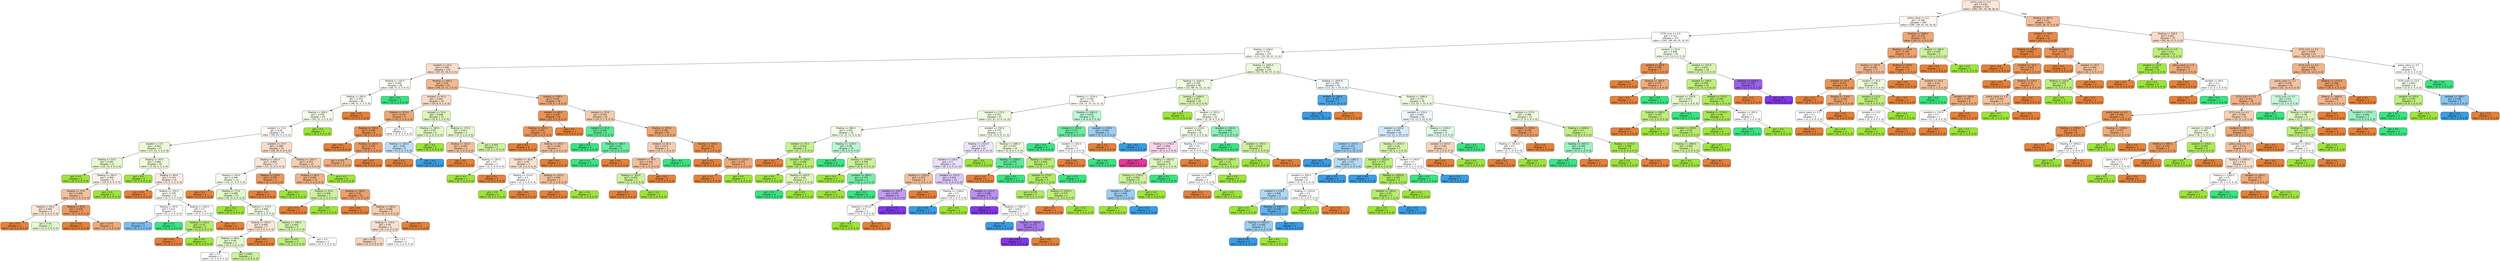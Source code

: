 digraph Tree {
node [shape=box, style="filled, rounded", color="black", fontname=helvetica] ;
edge [fontname=helvetica] ;
0 [label="CCTV_num <= 2.5\ngini = 0.676\nsamples = 414\nvalue = [285, 197, 78, 48, 16, 6]", fillcolor="#fae5d7"] ;
1 [label="police_value <= 0.5\ngini = 0.706\nsamples = 309\nvalue = [180, 159, 61, 43, 16, 6]", fillcolor="#fdf6f1"] ;
0 -> 1 [labeldistance=2.5, labelangle=45, headlabel="True"] ;
2 [label="CCTV_num <= 0.5\ngini = 0.722\nsamples = 273\nvalue = [142, 148, 60, 43, 16, 6]", fillcolor="#fdfefb"] ;
1 -> 2 ;
3 [label="floating <= 630.0\ngini = 0.722\nsamples = 247\nvalue = [131, 135, 56, 43, 11, 6]", fillcolor="#fdfffc"] ;
2 -> 3 ;
4 [label="resident <= 35.0\ngini = 0.589\nsamples = 118\nvalue = [97, 65, 16, 6, 0, 0]", fillcolor="#f8ddca"] ;
3 -> 4 ;
5 [label="floating <= 330.0\ngini = 0.569\nsamples = 68\nvalue = [48, 51, 5, 3, 0, 0]", fillcolor="#fafef5"] ;
4 -> 5 ;
6 [label="floating <= 295.0\ngini = 0.553\nsamples = 66\nvalue = [48, 51, 3, 3, 0, 0]", fillcolor="#fafef5"] ;
5 -> 6 ;
7 [label="floating <= 265.0\ngini = 0.554\nsamples = 64\nvalue = [45, 51, 3, 3, 0, 0]", fillcolor="#f5fcea"] ;
6 -> 7 ;
8 [label="resident <= 15.0\ngini = 0.56\nsamples = 59\nvalue = [45, 43, 3, 3, 0, 0]", fillcolor="#fefaf7"] ;
7 -> 8 ;
9 [label="resident <= 5.0\ngini = 0.605\nsamples = 27\nvalue = [17, 23, 3, 3, 0, 0]", fillcolor="#ebfad6"] ;
8 -> 9 ;
10 [label="floating <= 55.0\ngini = 0.491\nsamples = 11\nvalue = [10, 13, 0, 0, 0, 0]", fillcolor="#e8f9d1"] ;
9 -> 10 ;
11 [label="gini = 0.0\nsamples = 2\nvalue = [0, 4, 0, 0, 0, 0]", fillcolor="#9de539"] ;
10 -> 11 ;
12 [label="floating <= 100.0\ngini = 0.499\nsamples = 9\nvalue = [10, 9, 0, 0, 0, 0]", fillcolor="#fcf2eb"] ;
10 -> 12 ;
13 [label="floating <= 75.0\ngini = 0.444\nsamples = 7\nvalue = [10, 5, 0, 0, 0, 0]", fillcolor="#f2c09c"] ;
12 -> 13 ;
14 [label="floating <= 65.0\ngini = 0.494\nsamples = 4\nvalue = [5, 4, 0, 0, 0, 0]", fillcolor="#fae6d7"] ;
13 -> 14 ;
15 [label="gini = 0.0\nsamples = 1\nvalue = [2, 0, 0, 0, 0, 0]", fillcolor="#e58139"] ;
14 -> 15 ;
16 [label="gini = 0.49\nsamples = 3\nvalue = [3, 4, 0, 0, 0, 0]", fillcolor="#e6f8ce"] ;
14 -> 16 ;
17 [label="floating <= 85.0\ngini = 0.278\nsamples = 3\nvalue = [5, 1, 0, 0, 0, 0]", fillcolor="#ea9a61"] ;
13 -> 17 ;
18 [label="gini = 0.0\nsamples = 1\nvalue = [2, 0, 0, 0, 0, 0]", fillcolor="#e58139"] ;
17 -> 18 ;
19 [label="gini = 0.375\nsamples = 2\nvalue = [3, 1, 0, 0, 0, 0]", fillcolor="#eeab7b"] ;
17 -> 19 ;
20 [label="gini = 0.0\nsamples = 2\nvalue = [0, 4, 0, 0, 0, 0]", fillcolor="#9de539"] ;
12 -> 20 ;
21 [label="floating <= 45.0\ngini = 0.684\nsamples = 16\nvalue = [7, 10, 3, 3, 0, 0]", fillcolor="#edfada"] ;
9 -> 21 ;
22 [label="gini = 0.0\nsamples = 2\nvalue = [0, 5, 0, 0, 0, 0]", fillcolor="#9de539"] ;
21 -> 22 ;
23 [label="floating <= 85.0\ngini = 0.716\nsamples = 14\nvalue = [7, 5, 3, 3, 0, 0]", fillcolor="#fbece1"] ;
21 -> 23 ;
24 [label="gini = 0.0\nsamples = 3\nvalue = [3, 0, 0, 0, 0, 0]", fillcolor="#e58139"] ;
23 -> 24 ;
25 [label="floating <= 105.0\ngini = 0.738\nsamples = 11\nvalue = [4, 5, 3, 3, 0, 0]", fillcolor="#f6fded"] ;
23 -> 25 ;
26 [label="floating <= 95.0\ngini = 0.612\nsamples = 5\nvalue = [0, 1, 3, 3, 0, 0]", fillcolor="#ffffff"] ;
25 -> 26 ;
27 [label="gini = 0.375\nsamples = 3\nvalue = [0, 1, 0, 3, 0, 0]", fillcolor="#7bbeee"] ;
26 -> 27 ;
28 [label="gini = 0.0\nsamples = 2\nvalue = [0, 0, 3, 0, 0, 0]", fillcolor="#39e581"] ;
26 -> 28 ;
29 [label="floating <= 200.0\ngini = 0.5\nsamples = 6\nvalue = [4, 4, 0, 0, 0, 0]", fillcolor="#ffffff"] ;
25 -> 29 ;
30 [label="floating <= 135.0\ngini = 0.32\nsamples = 3\nvalue = [1, 4, 0, 0, 0, 0]", fillcolor="#b6ec6a"] ;
29 -> 30 ;
31 [label="gini = 0.0\nsamples = 1\nvalue = [1, 0, 0, 0, 0, 0]", fillcolor="#e58139"] ;
30 -> 31 ;
32 [label="gini = 0.0\nsamples = 2\nvalue = [0, 4, 0, 0, 0, 0]", fillcolor="#9de539"] ;
30 -> 32 ;
33 [label="gini = 0.0\nsamples = 3\nvalue = [3, 0, 0, 0, 0, 0]", fillcolor="#e58139"] ;
29 -> 33 ;
34 [label="resident <= 25.0\ngini = 0.486\nsamples = 32\nvalue = [28, 20, 0, 0, 0, 0]", fillcolor="#f8dbc6"] ;
8 -> 34 ;
35 [label="floating <= 205.0\ngini = 0.494\nsamples = 17\nvalue = [15, 12, 0, 0, 0, 0]", fillcolor="#fae6d7"] ;
34 -> 35 ;
36 [label="floating <= 60.0\ngini = 0.499\nsamples = 14\nvalue = [10, 11, 0, 0, 0, 0]", fillcolor="#f6fded"] ;
35 -> 36 ;
37 [label="gini = 0.0\nsamples = 1\nvalue = [2, 0, 0, 0, 0, 0]", fillcolor="#e58139"] ;
36 -> 37 ;
38 [label="floating <= 75.0\ngini = 0.488\nsamples = 13\nvalue = [8, 11, 0, 0, 0, 0]", fillcolor="#e4f8c9"] ;
36 -> 38 ;
39 [label="gini = 0.0\nsamples = 1\nvalue = [0, 2, 0, 0, 0, 0]", fillcolor="#9de539"] ;
38 -> 39 ;
40 [label="floating <= 175.0\ngini = 0.498\nsamples = 12\nvalue = [8, 9, 0, 0, 0, 0]", fillcolor="#f4fce9"] ;
38 -> 40 ;
41 [label="floating <= 105.0\ngini = 0.494\nsamples = 7\nvalue = [5, 4, 0, 0, 0, 0]", fillcolor="#fae6d7"] ;
40 -> 41 ;
42 [label="floating <= 90.0\ngini = 0.49\nsamples = 5\nvalue = [3, 4, 0, 0, 0, 0]", fillcolor="#e6f8ce"] ;
41 -> 42 ;
43 [label="gini = 0.5\nsamples = 3\nvalue = [2, 2, 0, 0, 0, 0]", fillcolor="#ffffff"] ;
42 -> 43 ;
44 [label="gini = 0.444\nsamples = 2\nvalue = [1, 2, 0, 0, 0, 0]", fillcolor="#cef29c"] ;
42 -> 44 ;
45 [label="gini = 0.0\nsamples = 2\nvalue = [2, 0, 0, 0, 0, 0]", fillcolor="#e58139"] ;
41 -> 45 ;
46 [label="floating <= 195.0\ngini = 0.469\nsamples = 5\nvalue = [3, 5, 0, 0, 0, 0]", fillcolor="#d8f5b0"] ;
40 -> 46 ;
47 [label="gini = 0.375\nsamples = 3\nvalue = [1, 3, 0, 0, 0, 0]", fillcolor="#beee7b"] ;
46 -> 47 ;
48 [label="gini = 0.5\nsamples = 2\nvalue = [2, 2, 0, 0, 0, 0]", fillcolor="#ffffff"] ;
46 -> 48 ;
49 [label="floating <= 250.0\ngini = 0.278\nsamples = 3\nvalue = [5, 1, 0, 0, 0, 0]", fillcolor="#ea9a61"] ;
35 -> 49 ;
50 [label="gini = 0.0\nsamples = 2\nvalue = [5, 0, 0, 0, 0, 0]", fillcolor="#e58139"] ;
49 -> 50 ;
51 [label="gini = 0.0\nsamples = 1\nvalue = [0, 1, 0, 0, 0, 0]", fillcolor="#9de539"] ;
49 -> 51 ;
52 [label="floating <= 195.0\ngini = 0.472\nsamples = 15\nvalue = [13, 8, 0, 0, 0, 0]", fillcolor="#f5cfb3"] ;
34 -> 52 ;
53 [label="floating <= 95.0\ngini = 0.401\nsamples = 13\nvalue = [13, 5, 0, 0, 0, 0]", fillcolor="#efb185"] ;
52 -> 53 ;
54 [label="floating <= 55.0\ngini = 0.444\nsamples = 3\nvalue = [1, 2, 0, 0, 0, 0]", fillcolor="#cef29c"] ;
53 -> 54 ;
55 [label="gini = 0.0\nsamples = 1\nvalue = [1, 0, 0, 0, 0, 0]", fillcolor="#e58139"] ;
54 -> 55 ;
56 [label="gini = 0.0\nsamples = 2\nvalue = [0, 2, 0, 0, 0, 0]", fillcolor="#9de539"] ;
54 -> 56 ;
57 [label="floating <= 160.0\ngini = 0.32\nsamples = 10\nvalue = [12, 3, 0, 0, 0, 0]", fillcolor="#eca06a"] ;
53 -> 57 ;
58 [label="gini = 0.0\nsamples = 5\nvalue = [7, 0, 0, 0, 0, 0]", fillcolor="#e58139"] ;
57 -> 58 ;
59 [label="floating <= 185.0\ngini = 0.469\nsamples = 5\nvalue = [5, 3, 0, 0, 0, 0]", fillcolor="#f5cdb0"] ;
57 -> 59 ;
60 [label="floating <= 175.0\ngini = 0.49\nsamples = 4\nvalue = [4, 3, 0, 0, 0, 0]", fillcolor="#f8e0ce"] ;
59 -> 60 ;
61 [label="gini = 0.48\nsamples = 2\nvalue = [3, 2, 0, 0, 0, 0]", fillcolor="#f6d5bd"] ;
60 -> 61 ;
62 [label="gini = 0.5\nsamples = 2\nvalue = [1, 1, 0, 0, 0, 0]", fillcolor="#ffffff"] ;
60 -> 62 ;
63 [label="gini = 0.0\nsamples = 1\nvalue = [1, 0, 0, 0, 0, 0]", fillcolor="#e58139"] ;
59 -> 63 ;
64 [label="gini = 0.0\nsamples = 2\nvalue = [0, 3, 0, 0, 0, 0]", fillcolor="#9de539"] ;
52 -> 64 ;
65 [label="gini = 0.0\nsamples = 5\nvalue = [0, 8, 0, 0, 0, 0]", fillcolor="#9de539"] ;
7 -> 65 ;
66 [label="gini = 0.0\nsamples = 2\nvalue = [3, 0, 0, 0, 0, 0]", fillcolor="#e58139"] ;
6 -> 66 ;
67 [label="gini = 0.0\nsamples = 2\nvalue = [0, 0, 2, 0, 0, 0]", fillcolor="#39e581"] ;
5 -> 67 ;
68 [label="floating <= 185.0\ngini = 0.54\nsamples = 50\nvalue = [49, 14, 11, 3, 0, 0]", fillcolor="#f1b991"] ;
4 -> 68 ;
69 [label="resident <= 45.0\ngini = 0.661\nsamples = 20\nvalue = [14, 8, 4, 3, 0, 0]", fillcolor="#f8dbc6"] ;
68 -> 69 ;
70 [label="floating <= 175.0\ngini = 0.355\nsamples = 9\nvalue = [10, 0, 3, 0, 0, 0]", fillcolor="#eda774"] ;
69 -> 70 ;
71 [label="floating <= 150.0\ngini = 0.198\nsamples = 6\nvalue = [8, 0, 1, 0, 0, 0]", fillcolor="#e89152"] ;
70 -> 71 ;
72 [label="gini = 0.0\nsamples = 2\nvalue = [3, 0, 0, 0, 0, 0]", fillcolor="#e58139"] ;
71 -> 72 ;
73 [label="floating <= 165.0\ngini = 0.278\nsamples = 4\nvalue = [5, 0, 1, 0, 0, 0]", fillcolor="#ea9a61"] ;
71 -> 73 ;
74 [label="gini = 0.375\nsamples = 3\nvalue = [3, 0, 1, 0, 0, 0]", fillcolor="#eeab7b"] ;
73 -> 74 ;
75 [label="gini = 0.0\nsamples = 1\nvalue = [2, 0, 0, 0, 0, 0]", fillcolor="#e58139"] ;
73 -> 75 ;
76 [label="gini = 0.5\nsamples = 3\nvalue = [2, 0, 2, 0, 0, 0]", fillcolor="#ffffff"] ;
70 -> 76 ;
77 [label="resident <= 55.0\ngini = 0.648\nsamples = 11\nvalue = [4, 8, 1, 3, 0, 0]", fillcolor="#def6bd"] ;
69 -> 77 ;
78 [label="floating <= 160.0\ngini = 0.62\nsamples = 6\nvalue = [2, 5, 0, 3, 0, 0]", fillcolor="#e3f8c6"] ;
77 -> 78 ;
79 [label="floating <= 145.0\ngini = 0.48\nsamples = 4\nvalue = [2, 0, 0, 3, 0, 0]", fillcolor="#bddef6"] ;
78 -> 79 ;
80 [label="gini = 0.0\nsamples = 2\nvalue = [2, 0, 0, 0, 0, 0]", fillcolor="#e58139"] ;
79 -> 80 ;
81 [label="gini = 0.0\nsamples = 2\nvalue = [0, 0, 0, 3, 0, 0]", fillcolor="#399de5"] ;
79 -> 81 ;
82 [label="gini = 0.0\nsamples = 2\nvalue = [0, 5, 0, 0, 0, 0]", fillcolor="#9de539"] ;
78 -> 82 ;
83 [label="floating <= 175.0\ngini = 0.611\nsamples = 5\nvalue = [2, 3, 1, 0, 0, 0]", fillcolor="#e6f8ce"] ;
77 -> 83 ;
84 [label="floating <= 155.0\ngini = 0.444\nsamples = 3\nvalue = [2, 1, 0, 0, 0, 0]", fillcolor="#f2c09c"] ;
83 -> 84 ;
85 [label="gini = 0.0\nsamples = 1\nvalue = [1, 0, 0, 0, 0, 0]", fillcolor="#e58139"] ;
84 -> 85 ;
86 [label="floating <= 165.0\ngini = 0.5\nsamples = 2\nvalue = [1, 1, 0, 0, 0, 0]", fillcolor="#ffffff"] ;
84 -> 86 ;
87 [label="gini = 0.0\nsamples = 1\nvalue = [0, 1, 0, 0, 0, 0]", fillcolor="#9de539"] ;
86 -> 87 ;
88 [label="gini = 0.0\nsamples = 1\nvalue = [1, 0, 0, 0, 0, 0]", fillcolor="#e58139"] ;
86 -> 88 ;
89 [label="gini = 0.444\nsamples = 2\nvalue = [0, 2, 1, 0, 0, 0]", fillcolor="#cef29c"] ;
83 -> 89 ;
90 [label="floating <= 290.0\ngini = 0.431\nsamples = 30\nvalue = [35, 6, 7, 0, 0, 0]", fillcolor="#eda978"] ;
68 -> 90 ;
91 [label="resident <= 60.0\ngini = 0.219\nsamples = 16\nvalue = [21, 3, 0, 0, 0, 0]", fillcolor="#e99355"] ;
90 -> 91 ;
92 [label="floating <= 205.0\ngini = 0.245\nsamples = 13\nvalue = [18, 3, 0, 0, 0, 0]", fillcolor="#e9965a"] ;
91 -> 92 ;
93 [label="gini = 0.0\nsamples = 6\nvalue = [12, 0, 0, 0, 0, 0]", fillcolor="#e58139"] ;
92 -> 93 ;
94 [label="floating <= 245.0\ngini = 0.444\nsamples = 7\nvalue = [6, 3, 0, 0, 0, 0]", fillcolor="#f2c09c"] ;
92 -> 94 ;
95 [label="resident <= 45.0\ngini = 0.49\nsamples = 5\nvalue = [4, 3, 0, 0, 0, 0]", fillcolor="#f8e0ce"] ;
94 -> 95 ;
96 [label="floating <= 215.0\ngini = 0.5\nsamples = 3\nvalue = [2, 2, 0, 0, 0, 0]", fillcolor="#ffffff"] ;
95 -> 96 ;
97 [label="gini = 0.0\nsamples = 2\nvalue = [0, 2, 0, 0, 0, 0]", fillcolor="#9de539"] ;
96 -> 97 ;
98 [label="gini = 0.0\nsamples = 1\nvalue = [2, 0, 0, 0, 0, 0]", fillcolor="#e58139"] ;
96 -> 98 ;
99 [label="floating <= 225.0\ngini = 0.444\nsamples = 2\nvalue = [2, 1, 0, 0, 0, 0]", fillcolor="#f2c09c"] ;
95 -> 99 ;
100 [label="gini = 0.0\nsamples = 1\nvalue = [2, 0, 0, 0, 0, 0]", fillcolor="#e58139"] ;
99 -> 100 ;
101 [label="gini = 0.0\nsamples = 1\nvalue = [0, 1, 0, 0, 0, 0]", fillcolor="#9de539"] ;
99 -> 101 ;
102 [label="gini = 0.0\nsamples = 2\nvalue = [2, 0, 0, 0, 0, 0]", fillcolor="#e58139"] ;
94 -> 102 ;
103 [label="gini = 0.0\nsamples = 3\nvalue = [3, 0, 0, 0, 0, 0]", fillcolor="#e58139"] ;
91 -> 103 ;
104 [label="resident <= 55.0\ngini = 0.559\nsamples = 14\nvalue = [14, 3, 7, 0, 0, 0]", fillcolor="#f4cbad"] ;
90 -> 104 ;
105 [label="resident <= 45.0\ngini = 0.245\nsamples = 4\nvalue = [1, 0, 6, 0, 0, 0]", fillcolor="#5ae996"] ;
104 -> 105 ;
106 [label="gini = 0.0\nsamples = 1\nvalue = [0, 0, 2, 0, 0, 0]", fillcolor="#39e581"] ;
105 -> 106 ;
107 [label="floating <= 360.0\ngini = 0.32\nsamples = 3\nvalue = [1, 0, 4, 0, 0, 0]", fillcolor="#6aeca0"] ;
105 -> 107 ;
108 [label="gini = 0.0\nsamples = 2\nvalue = [0, 0, 4, 0, 0, 0]", fillcolor="#39e581"] ;
107 -> 108 ;
109 [label="gini = 0.0\nsamples = 1\nvalue = [1, 0, 0, 0, 0, 0]", fillcolor="#e58139"] ;
107 -> 109 ;
110 [label="floating <= 375.0\ngini = 0.381\nsamples = 10\nvalue = [13, 3, 1, 0, 0, 0]", fillcolor="#eca572"] ;
104 -> 110 ;
111 [label="resident <= 85.0\ngini = 0.571\nsamples = 5\nvalue = [4, 2, 1, 0, 0, 0]", fillcolor="#f5cdb0"] ;
110 -> 111 ;
112 [label="resident <= 70.0\ngini = 0.444\nsamples = 4\nvalue = [4, 2, 0, 0, 0, 0]", fillcolor="#f2c09c"] ;
111 -> 112 ;
113 [label="floating <= 320.0\ngini = 0.444\nsamples = 2\nvalue = [1, 2, 0, 0, 0, 0]", fillcolor="#cef29c"] ;
112 -> 113 ;
114 [label="gini = 0.0\nsamples = 1\nvalue = [1, 0, 0, 0, 0, 0]", fillcolor="#e58139"] ;
113 -> 114 ;
115 [label="gini = 0.0\nsamples = 1\nvalue = [0, 2, 0, 0, 0, 0]", fillcolor="#9de539"] ;
113 -> 115 ;
116 [label="gini = 0.0\nsamples = 2\nvalue = [3, 0, 0, 0, 0, 0]", fillcolor="#e58139"] ;
112 -> 116 ;
117 [label="gini = 0.0\nsamples = 1\nvalue = [0, 0, 1, 0, 0, 0]", fillcolor="#39e581"] ;
111 -> 117 ;
118 [label="floating <= 500.0\ngini = 0.18\nsamples = 5\nvalue = [9, 1, 0, 0, 0, 0]", fillcolor="#e88f4f"] ;
110 -> 118 ;
119 [label="gini = 0.0\nsamples = 3\nvalue = [6, 0, 0, 0, 0, 0]", fillcolor="#e58139"] ;
118 -> 119 ;
120 [label="resident <= 115.0\ngini = 0.375\nsamples = 2\nvalue = [3, 1, 0, 0, 0, 0]", fillcolor="#eeab7b"] ;
118 -> 120 ;
121 [label="gini = 0.0\nsamples = 1\nvalue = [3, 0, 0, 0, 0, 0]", fillcolor="#e58139"] ;
120 -> 121 ;
122 [label="gini = 0.0\nsamples = 1\nvalue = [0, 1, 0, 0, 0, 0]", fillcolor="#9de539"] ;
120 -> 122 ;
123 [label="floating <= 1845.0\ngini = 0.766\nsamples = 129\nvalue = [34, 70, 40, 37, 11, 6]", fillcolor="#ecfad9"] ;
3 -> 123 ;
124 [label="floating <= 1625.0\ngini = 0.759\nsamples = 86\nvalue = [21, 48, 33, 12, 11, 6]", fillcolor="#f0fbe1"] ;
123 -> 124 ;
125 [label="floating <= 1530.0\ngini = 0.769\nsamples = 57\nvalue = [16, 27, 25, 10, 11, 0]", fillcolor="#fcfef9"] ;
124 -> 125 ;
126 [label="resident <= 175.0\ngini = 0.752\nsamples = 47\nvalue = [12, 27, 17, 6, 11, 0]", fillcolor="#edfadc"] ;
125 -> 126 ;
127 [label="floating <= 690.0\ngini = 0.565\nsamples = 16\nvalue = [2, 13, 11, 0, 0, 0]", fillcolor="#f2fce5"] ;
126 -> 127 ;
128 [label="resident <= 70.0\ngini = 0.529\nsamples = 6\nvalue = [2, 7, 2, 0, 0, 0]", fillcolor="#c9f191"] ;
127 -> 128 ;
129 [label="gini = 0.0\nsamples = 1\nvalue = [2, 0, 0, 0, 0, 0]", fillcolor="#e58139"] ;
128 -> 129 ;
130 [label="resident <= 100.0\ngini = 0.346\nsamples = 5\nvalue = [0, 7, 2, 0, 0, 0]", fillcolor="#b9ec72"] ;
128 -> 130 ;
131 [label="gini = 0.0\nsamples = 2\nvalue = [0, 4, 0, 0, 0, 0]", fillcolor="#9de539"] ;
130 -> 131 ;
132 [label="floating <= 650.0\ngini = 0.48\nsamples = 3\nvalue = [0, 3, 2, 0, 0, 0]", fillcolor="#def6bd"] ;
130 -> 132 ;
133 [label="gini = 0.0\nsamples = 2\nvalue = [0, 0, 2, 0, 0, 0]", fillcolor="#39e581"] ;
132 -> 133 ;
134 [label="gini = 0.0\nsamples = 1\nvalue = [0, 3, 0, 0, 0, 0]", fillcolor="#9de539"] ;
132 -> 134 ;
135 [label="floating <= 1125.0\ngini = 0.48\nsamples = 10\nvalue = [0, 6, 9, 0, 0, 0]", fillcolor="#bdf6d5"] ;
127 -> 135 ;
136 [label="gini = 0.0\nsamples = 4\nvalue = [0, 0, 6, 0, 0, 0]", fillcolor="#39e581"] ;
135 -> 136 ;
137 [label="floating <= 1340.0\ngini = 0.444\nsamples = 6\nvalue = [0, 6, 3, 0, 0, 0]", fillcolor="#cef29c"] ;
135 -> 137 ;
138 [label="gini = 0.0\nsamples = 3\nvalue = [0, 5, 0, 0, 0, 0]", fillcolor="#9de539"] ;
137 -> 138 ;
139 [label="resident <= 160.0\ngini = 0.375\nsamples = 3\nvalue = [0, 1, 3, 0, 0, 0]", fillcolor="#7beeab"] ;
137 -> 139 ;
140 [label="gini = 0.0\nsamples = 1\nvalue = [0, 1, 0, 0, 0, 0]", fillcolor="#9de539"] ;
139 -> 140 ;
141 [label="gini = 0.0\nsamples = 2\nvalue = [0, 0, 3, 0, 0, 0]", fillcolor="#39e581"] ;
139 -> 141 ;
142 [label="resident <= 250.0\ngini = 0.779\nsamples = 31\nvalue = [10, 14, 6, 6, 11, 0]", fillcolor="#f7fdef"] ;
126 -> 142 ;
143 [label="floating <= 1515.0\ngini = 0.727\nsamples = 21\nvalue = [8, 6, 0, 5, 11, 0]", fillcolor="#eee4fb"] ;
142 -> 143 ;
144 [label="resident <= 210.0\ngini = 0.7\nsamples = 19\nvalue = [8, 3, 0, 5, 11, 0]", fillcolor="#ebe0fb"] ;
143 -> 144 ;
145 [label="floating <= 1220.0\ngini = 0.512\nsamples = 6\nvalue = [7, 1, 0, 0, 3, 0]", fillcolor="#f2c09c"] ;
144 -> 145 ;
146 [label="resident <= 185.0\ngini = 0.56\nsamples = 4\nvalue = [1, 1, 0, 0, 3, 0]", fillcolor="#c09cf2"] ;
145 -> 146 ;
147 [label="floating <= 915.0\ngini = 0.5\nsamples = 2\nvalue = [1, 1, 0, 0, 0, 0]", fillcolor="#ffffff"] ;
146 -> 147 ;
148 [label="gini = 0.0\nsamples = 1\nvalue = [0, 1, 0, 0, 0, 0]", fillcolor="#9de539"] ;
147 -> 148 ;
149 [label="gini = 0.0\nsamples = 1\nvalue = [1, 0, 0, 0, 0, 0]", fillcolor="#e58139"] ;
147 -> 149 ;
150 [label="gini = 0.0\nsamples = 2\nvalue = [0, 0, 0, 0, 3, 0]", fillcolor="#8139e5"] ;
146 -> 150 ;
151 [label="gini = 0.0\nsamples = 2\nvalue = [6, 0, 0, 0, 0, 0]", fillcolor="#e58139"] ;
145 -> 151 ;
152 [label="resident <= 225.0\ngini = 0.633\nsamples = 13\nvalue = [1, 2, 0, 5, 8, 0]", fillcolor="#ddc9f8"] ;
144 -> 152 ;
153 [label="floating <= 1180.0\ngini = 0.5\nsamples = 2\nvalue = [0, 2, 0, 2, 0, 0]", fillcolor="#ffffff"] ;
152 -> 153 ;
154 [label="gini = 0.0\nsamples = 1\nvalue = [0, 0, 0, 2, 0, 0]", fillcolor="#399de5"] ;
153 -> 154 ;
155 [label="gini = 0.0\nsamples = 1\nvalue = [0, 2, 0, 0, 0, 0]", fillcolor="#9de539"] ;
153 -> 155 ;
156 [label="resident <= 235.0\ngini = 0.486\nsamples = 11\nvalue = [1, 0, 0, 3, 8, 0]", fillcolor="#b991f1"] ;
152 -> 156 ;
157 [label="gini = 0.0\nsamples = 4\nvalue = [0, 0, 0, 0, 5, 0]", fillcolor="#8139e5"] ;
156 -> 157 ;
158 [label="floating <= 1380.0\ngini = 0.612\nsamples = 7\nvalue = [1, 0, 0, 3, 3, 0]", fillcolor="#ffffff"] ;
156 -> 158 ;
159 [label="gini = 0.0\nsamples = 3\nvalue = [0, 0, 0, 3, 0, 0]", fillcolor="#399de5"] ;
158 -> 159 ;
160 [label="floating <= 1485.0\ngini = 0.375\nsamples = 4\nvalue = [1, 0, 0, 0, 3, 0]", fillcolor="#ab7bee"] ;
158 -> 160 ;
161 [label="gini = 0.0\nsamples = 3\nvalue = [0, 0, 0, 0, 3, 0]", fillcolor="#8139e5"] ;
160 -> 161 ;
162 [label="gini = 0.0\nsamples = 1\nvalue = [1, 0, 0, 0, 0, 0]", fillcolor="#e58139"] ;
160 -> 162 ;
163 [label="gini = 0.0\nsamples = 2\nvalue = [0, 3, 0, 0, 0, 0]", fillcolor="#9de539"] ;
143 -> 163 ;
164 [label="floating <= 1395.0\ngini = 0.637\nsamples = 10\nvalue = [2, 8, 6, 1, 0, 0]", fillcolor="#edfadb"] ;
142 -> 164 ;
165 [label="floating <= 1250.0\ngini = 0.278\nsamples = 4\nvalue = [1, 0, 5, 0, 0, 0]", fillcolor="#61ea9a"] ;
164 -> 165 ;
166 [label="gini = 0.0\nsamples = 1\nvalue = [1, 0, 0, 0, 0, 0]", fillcolor="#e58139"] ;
165 -> 166 ;
167 [label="gini = 0.0\nsamples = 3\nvalue = [0, 0, 5, 0, 0, 0]", fillcolor="#39e581"] ;
165 -> 167 ;
168 [label="floating <= 1470.0\ngini = 0.446\nsamples = 6\nvalue = [1, 8, 1, 1, 0, 0]", fillcolor="#baed74"] ;
164 -> 168 ;
169 [label="resident <= 275.0\ngini = 0.34\nsamples = 5\nvalue = [1, 8, 0, 1, 0, 0]", fillcolor="#b3eb65"] ;
168 -> 169 ;
170 [label="gini = 0.278\nsamples = 3\nvalue = [0, 5, 0, 1, 0, 0]", fillcolor="#b1ea61"] ;
169 -> 170 ;
171 [label="floating <= 1455.0\ngini = 0.375\nsamples = 2\nvalue = [1, 3, 0, 0, 0, 0]", fillcolor="#beee7b"] ;
169 -> 171 ;
172 [label="gini = 0.0\nsamples = 1\nvalue = [1, 0, 0, 0, 0, 0]", fillcolor="#e58139"] ;
171 -> 172 ;
173 [label="gini = 0.0\nsamples = 1\nvalue = [0, 3, 0, 0, 0, 0]", fillcolor="#9de539"] ;
171 -> 173 ;
174 [label="gini = 0.0\nsamples = 1\nvalue = [0, 0, 1, 0, 0, 0]", fillcolor="#39e581"] ;
168 -> 174 ;
175 [label="floating <= 1605.0\ngini = 0.625\nsamples = 10\nvalue = [4, 0, 8, 4, 0, 0]", fillcolor="#bdf6d5"] ;
125 -> 175 ;
176 [label="resident <= 250.0\ngini = 0.32\nsamples = 7\nvalue = [2, 0, 8, 0, 0, 0]", fillcolor="#6aeca0"] ;
175 -> 176 ;
177 [label="gini = 0.0\nsamples = 3\nvalue = [0, 0, 6, 0, 0, 0]", fillcolor="#39e581"] ;
176 -> 177 ;
178 [label="resident <= 320.0\ngini = 0.5\nsamples = 4\nvalue = [2, 0, 2, 0, 0, 0]", fillcolor="#ffffff"] ;
176 -> 178 ;
179 [label="gini = 0.0\nsamples = 2\nvalue = [2, 0, 0, 0, 0, 0]", fillcolor="#e58139"] ;
178 -> 179 ;
180 [label="gini = 0.0\nsamples = 2\nvalue = [0, 0, 2, 0, 0, 0]", fillcolor="#39e581"] ;
178 -> 180 ;
181 [label="resident <= 220.0\ngini = 0.444\nsamples = 3\nvalue = [2, 0, 0, 4, 0, 0]", fillcolor="#9ccef2"] ;
175 -> 181 ;
182 [label="gini = 0.0\nsamples = 1\nvalue = [2, 0, 0, 0, 0, 0]", fillcolor="#e58139"] ;
181 -> 182 ;
183 [label="gini = 0.0\nsamples = 2\nvalue = [0, 0, 0, 4, 0, 0]", fillcolor="#399de5"] ;
181 -> 183 ;
184 [label="floating <= 1695.0\ngini = 0.677\nsamples = 29\nvalue = [5, 21, 8, 2, 0, 6]", fillcolor="#daf5b3"] ;
124 -> 184 ;
185 [label="gini = 0.0\nsamples = 5\nvalue = [0, 11, 0, 0, 0, 0]", fillcolor="#9de539"] ;
184 -> 185 ;
186 [label="resident <= 355.0\ngini = 0.762\nsamples = 24\nvalue = [5, 10, 8, 2, 0, 6]", fillcolor="#f6fdee"] ;
184 -> 186 ;
187 [label="resident <= 310.0\ngini = 0.744\nsamples = 18\nvalue = [4, 8, 2, 2, 0, 6]", fillcolor="#f3fce6"] ;
186 -> 187 ;
188 [label="floating <= 1730.0\ngini = 0.694\nsamples = 11\nvalue = [0, 4, 2, 2, 0, 6]", fillcolor="#fad7eb"] ;
187 -> 188 ;
189 [label="gini = 0.0\nsamples = 3\nvalue = [0, 0, 0, 0, 0, 6]", fillcolor="#e5399d"] ;
188 -> 189 ;
190 [label="floating <= 1810.0\ngini = 0.625\nsamples = 8\nvalue = [0, 4, 2, 2, 0, 0]", fillcolor="#def6bd"] ;
188 -> 190 ;
191 [label="floating <= 1750.0\ngini = 0.444\nsamples = 6\nvalue = [0, 4, 0, 2, 0, 0]", fillcolor="#cef29c"] ;
190 -> 191 ;
192 [label="resident <= 290.0\ngini = 0.444\nsamples = 3\nvalue = [0, 1, 0, 2, 0, 0]", fillcolor="#9ccef2"] ;
191 -> 192 ;
193 [label="gini = 0.0\nsamples = 1\nvalue = [0, 1, 0, 0, 0, 0]", fillcolor="#9de539"] ;
192 -> 193 ;
194 [label="gini = 0.0\nsamples = 2\nvalue = [0, 0, 0, 2, 0, 0]", fillcolor="#399de5"] ;
192 -> 194 ;
195 [label="gini = 0.0\nsamples = 3\nvalue = [0, 3, 0, 0, 0, 0]", fillcolor="#9de539"] ;
191 -> 195 ;
196 [label="gini = 0.0\nsamples = 2\nvalue = [0, 0, 2, 0, 0, 0]", fillcolor="#39e581"] ;
190 -> 196 ;
197 [label="floating <= 1775.0\ngini = 0.5\nsamples = 7\nvalue = [4, 4, 0, 0, 0, 0]", fillcolor="#ffffff"] ;
187 -> 197 ;
198 [label="gini = 0.0\nsamples = 2\nvalue = [3, 0, 0, 0, 0, 0]", fillcolor="#e58139"] ;
197 -> 198 ;
199 [label="floating <= 1785.0\ngini = 0.32\nsamples = 5\nvalue = [1, 4, 0, 0, 0, 0]", fillcolor="#b6ec6a"] ;
197 -> 199 ;
200 [label="resident <= 330.0\ngini = 0.5\nsamples = 2\nvalue = [1, 1, 0, 0, 0, 0]", fillcolor="#ffffff"] ;
199 -> 200 ;
201 [label="gini = 0.0\nsamples = 1\nvalue = [1, 0, 0, 0, 0, 0]", fillcolor="#e58139"] ;
200 -> 201 ;
202 [label="gini = 0.0\nsamples = 1\nvalue = [0, 1, 0, 0, 0, 0]", fillcolor="#9de539"] ;
200 -> 202 ;
203 [label="gini = 0.0\nsamples = 3\nvalue = [0, 3, 0, 0, 0, 0]", fillcolor="#9de539"] ;
199 -> 203 ;
204 [label="resident <= 365.0\ngini = 0.494\nsamples = 6\nvalue = [1, 2, 6, 0, 0, 0]", fillcolor="#8ef0b7"] ;
186 -> 204 ;
205 [label="gini = 0.0\nsamples = 3\nvalue = [0, 0, 6, 0, 0, 0]", fillcolor="#39e581"] ;
204 -> 205 ;
206 [label="resident <= 395.0\ngini = 0.444\nsamples = 3\nvalue = [1, 2, 0, 0, 0, 0]", fillcolor="#cef29c"] ;
204 -> 206 ;
207 [label="gini = 0.0\nsamples = 2\nvalue = [0, 2, 0, 0, 0, 0]", fillcolor="#9de539"] ;
206 -> 207 ;
208 [label="gini = 0.0\nsamples = 1\nvalue = [1, 0, 0, 0, 0, 0]", fillcolor="#e58139"] ;
206 -> 208 ;
209 [label="floating <= 1870.0\ngini = 0.704\nsamples = 43\nvalue = [13, 22, 7, 25, 0, 0]", fillcolor="#f2f8fd"] ;
123 -> 209 ;
210 [label="resident <= 340.0\ngini = 0.165\nsamples = 7\nvalue = [1, 0, 0, 10, 0, 0]", fillcolor="#4da7e8"] ;
209 -> 210 ;
211 [label="gini = 0.0\nsamples = 6\nvalue = [0, 0, 0, 10, 0, 0]", fillcolor="#399de5"] ;
210 -> 211 ;
212 [label="gini = 0.0\nsamples = 1\nvalue = [1, 0, 0, 0, 0, 0]", fillcolor="#e58139"] ;
210 -> 212 ;
213 [label="floating <= 1980.0\ngini = 0.712\nsamples = 36\nvalue = [12, 22, 7, 15, 0, 0]", fillcolor="#eefbdd"] ;
209 -> 213 ;
214 [label="resident <= 370.0\ngini = 0.693\nsamples = 24\nvalue = [5, 13, 5, 15, 0, 0]", fillcolor="#eff7fd"] ;
213 -> 214 ;
215 [label="resident <= 325.0\ngini = 0.583\nsamples = 20\nvalue = [2, 11, 1, 15, 0, 0]", fillcolor="#d3e9f9"] ;
214 -> 215 ;
216 [label="resident <= 215.0\ngini = 0.521\nsamples = 13\nvalue = [2, 5, 0, 12, 0, 0]", fillcolor="#9ccef2"] ;
215 -> 216 ;
217 [label="gini = 0.0\nsamples = 2\nvalue = [0, 0, 0, 3, 0, 0]", fillcolor="#399de5"] ;
216 -> 217 ;
218 [label="floating <= 1965.0\ngini = 0.57\nsamples = 11\nvalue = [2, 5, 0, 9, 0, 0]", fillcolor="#b7dbf6"] ;
216 -> 218 ;
219 [label="resident <= 295.0\ngini = 0.625\nsamples = 8\nvalue = [2, 5, 0, 5, 0, 0]", fillcolor="#ffffff"] ;
218 -> 219 ;
220 [label="resident <= 230.0\ngini = 0.469\nsamples = 6\nvalue = [0, 3, 0, 5, 0, 0]", fillcolor="#b0d8f5"] ;
219 -> 220 ;
221 [label="gini = 0.0\nsamples = 1\nvalue = [0, 2, 0, 0, 0, 0]", fillcolor="#9de539"] ;
220 -> 221 ;
222 [label="floating <= 1945.0\ngini = 0.278\nsamples = 5\nvalue = [0, 1, 0, 5, 0, 0]", fillcolor="#61b1ea"] ;
220 -> 222 ;
223 [label="floating <= 1910.0\ngini = 0.444\nsamples = 3\nvalue = [0, 1, 0, 2, 0, 0]", fillcolor="#9ccef2"] ;
222 -> 223 ;
224 [label="gini = 0.0\nsamples = 2\nvalue = [0, 0, 0, 2, 0, 0]", fillcolor="#399de5"] ;
223 -> 224 ;
225 [label="gini = 0.0\nsamples = 1\nvalue = [0, 1, 0, 0, 0, 0]", fillcolor="#9de539"] ;
223 -> 225 ;
226 [label="gini = 0.0\nsamples = 2\nvalue = [0, 0, 0, 3, 0, 0]", fillcolor="#399de5"] ;
222 -> 226 ;
227 [label="floating <= 1915.0\ngini = 0.5\nsamples = 2\nvalue = [2, 2, 0, 0, 0, 0]", fillcolor="#ffffff"] ;
219 -> 227 ;
228 [label="gini = 0.0\nsamples = 1\nvalue = [0, 2, 0, 0, 0, 0]", fillcolor="#9de539"] ;
227 -> 228 ;
229 [label="gini = 0.0\nsamples = 1\nvalue = [2, 0, 0, 0, 0, 0]", fillcolor="#e58139"] ;
227 -> 229 ;
230 [label="gini = 0.0\nsamples = 3\nvalue = [0, 0, 0, 4, 0, 0]", fillcolor="#399de5"] ;
218 -> 230 ;
231 [label="floating <= 1935.0\ngini = 0.54\nsamples = 7\nvalue = [0, 6, 1, 3, 0, 0]", fillcolor="#d5f4aa"] ;
215 -> 231 ;
232 [label="floating <= 1915.0\ngini = 0.375\nsamples = 5\nvalue = [0, 6, 0, 2, 0, 0]", fillcolor="#beee7b"] ;
231 -> 232 ;
233 [label="gini = 0.0\nsamples = 1\nvalue = [0, 0, 0, 1, 0, 0]", fillcolor="#399de5"] ;
232 -> 233 ;
234 [label="floating <= 1925.0\ngini = 0.245\nsamples = 4\nvalue = [0, 6, 0, 1, 0, 0]", fillcolor="#ade95a"] ;
232 -> 234 ;
235 [label="resident <= 345.0\ngini = 0.32\nsamples = 3\nvalue = [0, 4, 0, 1, 0, 0]", fillcolor="#b6ec6a"] ;
234 -> 235 ;
236 [label="gini = 0.0\nsamples = 2\nvalue = [0, 4, 0, 0, 0, 0]", fillcolor="#9de539"] ;
235 -> 236 ;
237 [label="gini = 0.0\nsamples = 1\nvalue = [0, 0, 0, 1, 0, 0]", fillcolor="#399de5"] ;
235 -> 237 ;
238 [label="gini = 0.0\nsamples = 1\nvalue = [0, 2, 0, 0, 0, 0]", fillcolor="#9de539"] ;
234 -> 238 ;
239 [label="resident <= 340.0\ngini = 0.5\nsamples = 2\nvalue = [0, 0, 1, 1, 0, 0]", fillcolor="#ffffff"] ;
231 -> 239 ;
240 [label="gini = 0.0\nsamples = 1\nvalue = [0, 0, 1, 0, 0, 0]", fillcolor="#39e581"] ;
239 -> 240 ;
241 [label="gini = 0.0\nsamples = 1\nvalue = [0, 0, 0, 1, 0, 0]", fillcolor="#399de5"] ;
239 -> 241 ;
242 [label="floating <= 1910.0\ngini = 0.642\nsamples = 4\nvalue = [3, 2, 4, 0, 0, 0]", fillcolor="#defbea"] ;
214 -> 242 ;
243 [label="resident <= 415.0\ngini = 0.48\nsamples = 2\nvalue = [3, 2, 0, 0, 0, 0]", fillcolor="#f6d5bd"] ;
242 -> 243 ;
244 [label="gini = 0.0\nsamples = 1\nvalue = [3, 0, 0, 0, 0, 0]", fillcolor="#e58139"] ;
243 -> 244 ;
245 [label="gini = 0.0\nsamples = 1\nvalue = [0, 2, 0, 0, 0, 0]", fillcolor="#9de539"] ;
243 -> 245 ;
246 [label="gini = 0.0\nsamples = 2\nvalue = [0, 0, 4, 0, 0, 0]", fillcolor="#39e581"] ;
242 -> 246 ;
247 [label="resident <= 275.0\ngini = 0.586\nsamples = 12\nvalue = [7, 9, 2, 0, 0, 0]", fillcolor="#edfadb"] ;
213 -> 247 ;
248 [label="resident <= 220.0\ngini = 0.278\nsamples = 5\nvalue = [5, 1, 0, 0, 0, 0]", fillcolor="#ea9a61"] ;
247 -> 248 ;
249 [label="floating <= 2015.0\ngini = 0.5\nsamples = 2\nvalue = [1, 1, 0, 0, 0, 0]", fillcolor="#ffffff"] ;
248 -> 249 ;
250 [label="gini = 0.0\nsamples = 1\nvalue = [1, 0, 0, 0, 0, 0]", fillcolor="#e58139"] ;
249 -> 250 ;
251 [label="gini = 0.0\nsamples = 1\nvalue = [0, 1, 0, 0, 0, 0]", fillcolor="#9de539"] ;
249 -> 251 ;
252 [label="gini = 0.0\nsamples = 3\nvalue = [4, 0, 0, 0, 0, 0]", fillcolor="#e58139"] ;
248 -> 252 ;
253 [label="floating <= 2040.0\ngini = 0.5\nsamples = 7\nvalue = [2, 8, 2, 0, 0, 0]", fillcolor="#c4ef88"] ;
247 -> 253 ;
254 [label="floating <= 2025.0\ngini = 0.444\nsamples = 2\nvalue = [1, 0, 2, 0, 0, 0]", fillcolor="#9cf2c0"] ;
253 -> 254 ;
255 [label="gini = 0.0\nsamples = 1\nvalue = [0, 0, 2, 0, 0, 0]", fillcolor="#39e581"] ;
254 -> 255 ;
256 [label="gini = 0.0\nsamples = 1\nvalue = [1, 0, 0, 0, 0, 0]", fillcolor="#e58139"] ;
254 -> 256 ;
257 [label="floating <= 2135.0\ngini = 0.198\nsamples = 5\nvalue = [1, 8, 0, 0, 0, 0]", fillcolor="#a9e852"] ;
253 -> 257 ;
258 [label="gini = 0.0\nsamples = 4\nvalue = [0, 8, 0, 0, 0, 0]", fillcolor="#9de539"] ;
257 -> 258 ;
259 [label="gini = 0.0\nsamples = 1\nvalue = [1, 0, 0, 0, 0, 0]", fillcolor="#e58139"] ;
257 -> 259 ;
260 [label="resident <= 65.0\ngini = 0.696\nsamples = 26\nvalue = [11, 13, 4, 0, 5, 0]", fillcolor="#f6fded"] ;
2 -> 260 ;
261 [label="resident <= 45.0\ngini = 0.198\nsamples = 7\nvalue = [8, 0, 1, 0, 0, 0]", fillcolor="#e89152"] ;
260 -> 261 ;
262 [label="gini = 0.0\nsamples = 4\nvalue = [5, 0, 0, 0, 0, 0]", fillcolor="#e58139"] ;
261 -> 262 ;
263 [label="floating <= 305.0\ngini = 0.375\nsamples = 3\nvalue = [3, 0, 1, 0, 0, 0]", fillcolor="#eeab7b"] ;
261 -> 263 ;
264 [label="gini = 0.0\nsamples = 2\nvalue = [3, 0, 0, 0, 0, 0]", fillcolor="#e58139"] ;
263 -> 264 ;
265 [label="gini = 0.0\nsamples = 1\nvalue = [0, 0, 1, 0, 0, 0]", fillcolor="#39e581"] ;
263 -> 265 ;
266 [label="resident <= 315.0\ngini = 0.632\nsamples = 19\nvalue = [3, 13, 3, 0, 5, 0]", fillcolor="#d6f4ac"] ;
260 -> 266 ;
267 [label="resident <= 190.0\ngini = 0.438\nsamples = 15\nvalue = [2, 13, 3, 0, 0, 0]", fillcolor="#beee7b"] ;
266 -> 267 ;
268 [label="resident <= 145.0\ngini = 0.611\nsamples = 4\nvalue = [1, 3, 2, 0, 0, 0]", fillcolor="#e6f8ce"] ;
267 -> 268 ;
269 [label="floating <= 580.0\ngini = 0.375\nsamples = 3\nvalue = [1, 3, 0, 0, 0, 0]", fillcolor="#beee7b"] ;
268 -> 269 ;
270 [label="gini = 0.0\nsamples = 1\nvalue = [1, 0, 0, 0, 0, 0]", fillcolor="#e58139"] ;
269 -> 270 ;
271 [label="gini = 0.0\nsamples = 2\nvalue = [0, 3, 0, 0, 0, 0]", fillcolor="#9de539"] ;
269 -> 271 ;
272 [label="gini = 0.0\nsamples = 1\nvalue = [0, 0, 2, 0, 0, 0]", fillcolor="#39e581"] ;
268 -> 272 ;
273 [label="resident <= 275.0\ngini = 0.292\nsamples = 11\nvalue = [1, 10, 1, 0, 0, 0]", fillcolor="#afea5d"] ;
267 -> 273 ;
274 [label="floating <= 1770.0\ngini = 0.18\nsamples = 9\nvalue = [1, 9, 0, 0, 0, 0]", fillcolor="#a8e84f"] ;
273 -> 274 ;
275 [label="resident <= 250.0\ngini = 0.32\nsamples = 5\nvalue = [1, 4, 0, 0, 0, 0]", fillcolor="#b6ec6a"] ;
274 -> 275 ;
276 [label="floating <= 1690.0\ngini = 0.444\nsamples = 3\nvalue = [1, 2, 0, 0, 0, 0]", fillcolor="#cef29c"] ;
275 -> 276 ;
277 [label="gini = 0.0\nsamples = 2\nvalue = [0, 2, 0, 0, 0, 0]", fillcolor="#9de539"] ;
276 -> 277 ;
278 [label="gini = 0.0\nsamples = 1\nvalue = [1, 0, 0, 0, 0, 0]", fillcolor="#e58139"] ;
276 -> 278 ;
279 [label="gini = 0.0\nsamples = 2\nvalue = [0, 2, 0, 0, 0, 0]", fillcolor="#9de539"] ;
275 -> 279 ;
280 [label="gini = 0.0\nsamples = 4\nvalue = [0, 5, 0, 0, 0, 0]", fillcolor="#9de539"] ;
274 -> 280 ;
281 [label="resident <= 295.0\ngini = 0.5\nsamples = 2\nvalue = [0, 1, 1, 0, 0, 0]", fillcolor="#ffffff"] ;
273 -> 281 ;
282 [label="gini = 0.0\nsamples = 1\nvalue = [0, 0, 1, 0, 0, 0]", fillcolor="#39e581"] ;
281 -> 282 ;
283 [label="gini = 0.0\nsamples = 1\nvalue = [0, 1, 0, 0, 0, 0]", fillcolor="#9de539"] ;
281 -> 283 ;
284 [label="floating <= 1630.0\ngini = 0.278\nsamples = 4\nvalue = [1, 0, 0, 0, 5, 0]", fillcolor="#9a61ea"] ;
266 -> 284 ;
285 [label="gini = 0.0\nsamples = 1\nvalue = [1, 0, 0, 0, 0, 0]", fillcolor="#e58139"] ;
284 -> 285 ;
286 [label="gini = 0.0\nsamples = 3\nvalue = [0, 0, 0, 0, 5, 0]", fillcolor="#8139e5"] ;
284 -> 286 ;
287 [label="floating <= 1690.0\ngini = 0.374\nsamples = 36\nvalue = [38, 11, 1, 0, 0, 0]", fillcolor="#eda876"] ;
1 -> 287 ;
288 [label="floating <= 225.0\ngini = 0.343\nsamples = 34\nvalue = [37, 9, 1, 0, 0, 0]", fillcolor="#eca26d"] ;
287 -> 288 ;
289 [label="floating <= 195.0\ngini = 0.426\nsamples = 17\nvalue = [18, 8, 0, 0, 0, 0]", fillcolor="#f1b991"] ;
288 -> 289 ;
290 [label="resident <= 25.0\ngini = 0.231\nsamples = 10\nvalue = [13, 2, 0, 0, 0, 0]", fillcolor="#e99457"] ;
289 -> 290 ;
291 [label="gini = 0.0\nsamples = 5\nvalue = [6, 0, 0, 0, 0, 0]", fillcolor="#e58139"] ;
290 -> 291 ;
292 [label="floating <= 170.0\ngini = 0.346\nsamples = 5\nvalue = [7, 2, 0, 0, 0, 0]", fillcolor="#eca572"] ;
290 -> 292 ;
293 [label="police_value <= 2.5\ngini = 0.5\nsamples = 3\nvalue = [2, 2, 0, 0, 0, 0]", fillcolor="#ffffff"] ;
292 -> 293 ;
294 [label="gini = 0.0\nsamples = 2\nvalue = [2, 0, 0, 0, 0, 0]", fillcolor="#e58139"] ;
293 -> 294 ;
295 [label="gini = 0.0\nsamples = 1\nvalue = [0, 2, 0, 0, 0, 0]", fillcolor="#9de539"] ;
293 -> 295 ;
296 [label="gini = 0.0\nsamples = 2\nvalue = [5, 0, 0, 0, 0, 0]", fillcolor="#e58139"] ;
292 -> 296 ;
297 [label="resident <= 35.0\ngini = 0.496\nsamples = 7\nvalue = [5, 6, 0, 0, 0, 0]", fillcolor="#effbde"] ;
289 -> 297 ;
298 [label="resident <= 25.0\ngini = 0.375\nsamples = 5\nvalue = [2, 6, 0, 0, 0, 0]", fillcolor="#beee7b"] ;
297 -> 298 ;
299 [label="resident <= 15.0\ngini = 0.5\nsamples = 3\nvalue = [2, 2, 0, 0, 0, 0]", fillcolor="#ffffff"] ;
298 -> 299 ;
300 [label="gini = 0.0\nsamples = 2\nvalue = [0, 2, 0, 0, 0, 0]", fillcolor="#9de539"] ;
299 -> 300 ;
301 [label="gini = 0.0\nsamples = 1\nvalue = [2, 0, 0, 0, 0, 0]", fillcolor="#e58139"] ;
299 -> 301 ;
302 [label="gini = 0.0\nsamples = 2\nvalue = [0, 4, 0, 0, 0, 0]", fillcolor="#9de539"] ;
298 -> 302 ;
303 [label="gini = 0.0\nsamples = 2\nvalue = [3, 0, 0, 0, 0, 0]", fillcolor="#e58139"] ;
297 -> 303 ;
304 [label="floating <= 370.0\ngini = 0.177\nsamples = 17\nvalue = [19, 1, 1, 0, 0, 0]", fillcolor="#e88e4d"] ;
288 -> 304 ;
305 [label="gini = 0.0\nsamples = 12\nvalue = [16, 0, 0, 0, 0, 0]", fillcolor="#e58139"] ;
304 -> 305 ;
306 [label="resident <= 50.0\ngini = 0.56\nsamples = 5\nvalue = [3, 1, 1, 0, 0, 0]", fillcolor="#f2c09c"] ;
304 -> 306 ;
307 [label="gini = 0.0\nsamples = 1\nvalue = [0, 0, 1, 0, 0, 0]", fillcolor="#39e581"] ;
306 -> 307 ;
308 [label="resident <= 180.0\ngini = 0.375\nsamples = 4\nvalue = [3, 1, 0, 0, 0, 0]", fillcolor="#eeab7b"] ;
306 -> 308 ;
309 [label="resident <= 110.0\ngini = 0.5\nsamples = 2\nvalue = [1, 1, 0, 0, 0, 0]", fillcolor="#ffffff"] ;
308 -> 309 ;
310 [label="gini = 0.0\nsamples = 1\nvalue = [1, 0, 0, 0, 0, 0]", fillcolor="#e58139"] ;
309 -> 310 ;
311 [label="gini = 0.0\nsamples = 1\nvalue = [0, 1, 0, 0, 0, 0]", fillcolor="#9de539"] ;
309 -> 311 ;
312 [label="gini = 0.0\nsamples = 2\nvalue = [2, 0, 0, 0, 0, 0]", fillcolor="#e58139"] ;
308 -> 312 ;
313 [label="resident <= 300.0\ngini = 0.444\nsamples = 2\nvalue = [1, 2, 0, 0, 0, 0]", fillcolor="#cef29c"] ;
287 -> 313 ;
314 [label="gini = 0.0\nsamples = 1\nvalue = [1, 0, 0, 0, 0, 0]", fillcolor="#e58139"] ;
313 -> 314 ;
315 [label="gini = 0.0\nsamples = 1\nvalue = [0, 2, 0, 0, 0, 0]", fillcolor="#9de539"] ;
313 -> 315 ;
316 [label="floating <= 305.0\ngini = 0.53\nsamples = 105\nvalue = [105, 38, 17, 5, 0, 0]", fillcolor="#f1bd97"] ;
0 -> 316 [labeldistance=2.5, labelangle=-45, headlabel="False"] ;
317 [label="resident <= 35.0\ngini = 0.14\nsamples = 31\nvalue = [49, 4, 0, 0, 0, 0]", fillcolor="#e78b49"] ;
316 -> 317 ;
318 [label="floating <= 230.0\ngini = 0.064\nsamples = 17\nvalue = [29, 1, 0, 0, 0, 0]", fillcolor="#e68540"] ;
317 -> 318 ;
319 [label="gini = 0.0\nsamples = 13\nvalue = [23, 0, 0, 0, 0, 0]", fillcolor="#e58139"] ;
318 -> 319 ;
320 [label="resident <= 15.0\ngini = 0.245\nsamples = 4\nvalue = [6, 1, 0, 0, 0, 0]", fillcolor="#e9965a"] ;
318 -> 320 ;
321 [label="gini = 0.0\nsamples = 1\nvalue = [2, 0, 0, 0, 0, 0]", fillcolor="#e58139"] ;
320 -> 321 ;
322 [label="floating <= 270.0\ngini = 0.32\nsamples = 3\nvalue = [4, 1, 0, 0, 0, 0]", fillcolor="#eca06a"] ;
320 -> 322 ;
323 [label="police_value <= 1.0\ngini = 0.444\nsamples = 2\nvalue = [2, 1, 0, 0, 0, 0]", fillcolor="#f2c09c"] ;
322 -> 323 ;
324 [label="gini = 0.0\nsamples = 1\nvalue = [0, 1, 0, 0, 0, 0]", fillcolor="#9de539"] ;
323 -> 324 ;
325 [label="gini = 0.0\nsamples = 1\nvalue = [2, 0, 0, 0, 0, 0]", fillcolor="#e58139"] ;
323 -> 325 ;
326 [label="gini = 0.0\nsamples = 1\nvalue = [2, 0, 0, 0, 0, 0]", fillcolor="#e58139"] ;
322 -> 326 ;
327 [label="floating <= 195.0\ngini = 0.227\nsamples = 14\nvalue = [20, 3, 0, 0, 0, 0]", fillcolor="#e99457"] ;
317 -> 327 ;
328 [label="gini = 0.0\nsamples = 8\nvalue = [14, 0, 0, 0, 0, 0]", fillcolor="#e58139"] ;
327 -> 328 ;
329 [label="resident <= 45.0\ngini = 0.444\nsamples = 6\nvalue = [6, 3, 0, 0, 0, 0]", fillcolor="#f2c09c"] ;
327 -> 329 ;
330 [label="floating <= 210.0\ngini = 0.375\nsamples = 3\nvalue = [1, 3, 0, 0, 0, 0]", fillcolor="#beee7b"] ;
329 -> 330 ;
331 [label="gini = 0.0\nsamples = 2\nvalue = [0, 3, 0, 0, 0, 0]", fillcolor="#9de539"] ;
330 -> 331 ;
332 [label="gini = 0.0\nsamples = 1\nvalue = [1, 0, 0, 0, 0, 0]", fillcolor="#e58139"] ;
330 -> 332 ;
333 [label="gini = 0.0\nsamples = 3\nvalue = [5, 0, 0, 0, 0, 0]", fillcolor="#e58139"] ;
329 -> 333 ;
334 [label="floating <= 550.0\ngini = 0.633\nsamples = 74\nvalue = [56, 34, 17, 5, 0, 0]", fillcolor="#f8dbc7"] ;
316 -> 334 ;
335 [label="CCTV_num <= 5.5\ngini = 0.41\nsamples = 13\nvalue = [4, 14, 1, 0, 0, 0]", fillcolor="#beee7b"] ;
334 -> 335 ;
336 [label="resident <= 25.0\ngini = 0.124\nsamples = 10\nvalue = [1, 14, 0, 0, 0, 0]", fillcolor="#a4e747"] ;
335 -> 336 ;
337 [label="gini = 0.0\nsamples = 1\nvalue = [1, 0, 0, 0, 0, 0]", fillcolor="#e58139"] ;
336 -> 337 ;
338 [label="gini = 0.0\nsamples = 9\nvalue = [0, 14, 0, 0, 0, 0]", fillcolor="#9de539"] ;
336 -> 338 ;
339 [label="police_value <= 1.0\ngini = 0.375\nsamples = 3\nvalue = [3, 0, 1, 0, 0, 0]", fillcolor="#eeab7b"] ;
335 -> 339 ;
340 [label="gini = 0.0\nsamples = 1\nvalue = [2, 0, 0, 0, 0, 0]", fillcolor="#e58139"] ;
339 -> 340 ;
341 [label="resident <= 40.0\ngini = 0.5\nsamples = 2\nvalue = [1, 0, 1, 0, 0, 0]", fillcolor="#ffffff"] ;
339 -> 341 ;
342 [label="gini = 0.0\nsamples = 1\nvalue = [1, 0, 0, 0, 0, 0]", fillcolor="#e58139"] ;
341 -> 342 ;
343 [label="gini = 0.0\nsamples = 1\nvalue = [0, 0, 1, 0, 0, 0]", fillcolor="#39e581"] ;
341 -> 343 ;
344 [label="CCTV_num <= 8.5\ngini = 0.609\nsamples = 61\nvalue = [52, 20, 16, 5, 0, 0]", fillcolor="#f4c8a8"] ;
334 -> 344 ;
345 [label="CCTV_num <= 6.5\ngini = 0.489\nsamples = 50\nvalue = [50, 14, 10, 0, 0, 0]", fillcolor="#efb388"] ;
344 -> 345 ;
346 [label="police_value <= 1.5\ngini = 0.536\nsamples = 38\nvalue = [32, 14, 6, 0, 0, 0]", fillcolor="#f3c3a1"] ;
345 -> 346 ;
347 [label="CCTV_num <= 3.5\ngini = 0.421\nsamples = 30\nvalue = [30, 11, 1, 0, 0, 0]", fillcolor="#efb286"] ;
346 -> 347 ;
348 [label="police_value <= 0.5\ngini = 0.208\nsamples = 11\nvalue = [15, 2, 0, 0, 0, 0]", fillcolor="#e89253"] ;
347 -> 348 ;
349 [label="floating <= 1765.0\ngini = 0.142\nsamples = 9\nvalue = [12, 1, 0, 0, 0, 0]", fillcolor="#e78c49"] ;
348 -> 349 ;
350 [label="gini = 0.0\nsamples = 7\nvalue = [11, 0, 0, 0, 0, 0]", fillcolor="#e58139"] ;
349 -> 350 ;
351 [label="floating <= 1830.0\ngini = 0.5\nsamples = 2\nvalue = [1, 1, 0, 0, 0, 0]", fillcolor="#ffffff"] ;
349 -> 351 ;
352 [label="gini = 0.0\nsamples = 1\nvalue = [0, 1, 0, 0, 0, 0]", fillcolor="#9de539"] ;
351 -> 352 ;
353 [label="gini = 0.0\nsamples = 1\nvalue = [1, 0, 0, 0, 0, 0]", fillcolor="#e58139"] ;
351 -> 353 ;
354 [label="floating <= 1390.0\ngini = 0.375\nsamples = 2\nvalue = [3, 1, 0, 0, 0, 0]", fillcolor="#eeab7b"] ;
348 -> 354 ;
355 [label="gini = 0.0\nsamples = 1\nvalue = [0, 1, 0, 0, 0, 0]", fillcolor="#9de539"] ;
354 -> 355 ;
356 [label="gini = 0.0\nsamples = 1\nvalue = [3, 0, 0, 0, 0, 0]", fillcolor="#e58139"] ;
354 -> 356 ;
357 [label="CCTV_num <= 4.5\ngini = 0.509\nsamples = 19\nvalue = [15, 9, 1, 0, 0, 0]", fillcolor="#f5d0b5"] ;
347 -> 357 ;
358 [label="resident <= 265.0\ngini = 0.497\nsamples = 10\nvalue = [6, 7, 0, 0, 0, 0]", fillcolor="#f1fbe3"] ;
357 -> 358 ;
359 [label="floating <= 985.0\ngini = 0.278\nsamples = 5\nvalue = [5, 1, 0, 0, 0, 0]", fillcolor="#ea9a61"] ;
358 -> 359 ;
360 [label="police_value <= 0.5\ngini = 0.5\nsamples = 2\nvalue = [1, 1, 0, 0, 0, 0]", fillcolor="#ffffff"] ;
359 -> 360 ;
361 [label="gini = 0.0\nsamples = 1\nvalue = [0, 1, 0, 0, 0, 0]", fillcolor="#9de539"] ;
360 -> 361 ;
362 [label="gini = 0.0\nsamples = 1\nvalue = [1, 0, 0, 0, 0, 0]", fillcolor="#e58139"] ;
360 -> 362 ;
363 [label="gini = 0.0\nsamples = 3\nvalue = [4, 0, 0, 0, 0, 0]", fillcolor="#e58139"] ;
359 -> 363 ;
364 [label="resident <= 335.0\ngini = 0.245\nsamples = 5\nvalue = [1, 6, 0, 0, 0, 0]", fillcolor="#ade95a"] ;
358 -> 364 ;
365 [label="gini = 0.0\nsamples = 4\nvalue = [0, 6, 0, 0, 0, 0]", fillcolor="#9de539"] ;
364 -> 365 ;
366 [label="gini = 0.0\nsamples = 1\nvalue = [1, 0, 0, 0, 0, 0]", fillcolor="#e58139"] ;
364 -> 366 ;
367 [label="resident <= 290.0\ngini = 0.403\nsamples = 9\nvalue = [9, 2, 1, 0, 0, 0]", fillcolor="#eda774"] ;
357 -> 367 ;
368 [label="police_value <= 0.5\ngini = 0.531\nsamples = 6\nvalue = [5, 2, 1, 0, 0, 0]", fillcolor="#f2c09c"] ;
367 -> 368 ;
369 [label="floating <= 1695.0\ngini = 0.611\nsamples = 5\nvalue = [3, 2, 1, 0, 0, 0]", fillcolor="#f8e0ce"] ;
368 -> 369 ;
370 [label="floating <= 1545.0\ngini = 0.5\nsamples = 2\nvalue = [0, 1, 1, 0, 0, 0]", fillcolor="#ffffff"] ;
369 -> 370 ;
371 [label="gini = 0.0\nsamples = 1\nvalue = [0, 1, 0, 0, 0, 0]", fillcolor="#9de539"] ;
370 -> 371 ;
372 [label="gini = 0.0\nsamples = 1\nvalue = [0, 0, 1, 0, 0, 0]", fillcolor="#39e581"] ;
370 -> 372 ;
373 [label="resident <= 265.0\ngini = 0.375\nsamples = 3\nvalue = [3, 1, 0, 0, 0, 0]", fillcolor="#eeab7b"] ;
369 -> 373 ;
374 [label="gini = 0.0\nsamples = 2\nvalue = [3, 0, 0, 0, 0, 0]", fillcolor="#e58139"] ;
373 -> 374 ;
375 [label="gini = 0.0\nsamples = 1\nvalue = [0, 1, 0, 0, 0, 0]", fillcolor="#9de539"] ;
373 -> 375 ;
376 [label="gini = 0.0\nsamples = 1\nvalue = [2, 0, 0, 0, 0, 0]", fillcolor="#e58139"] ;
368 -> 376 ;
377 [label="gini = 0.0\nsamples = 3\nvalue = [4, 0, 0, 0, 0, 0]", fillcolor="#e58139"] ;
367 -> 377 ;
378 [label="CCTV_num <= 3.5\ngini = 0.62\nsamples = 8\nvalue = [2, 3, 5, 0, 0, 0]", fillcolor="#c6f8db"] ;
346 -> 378 ;
379 [label="gini = 0.0\nsamples = 4\nvalue = [0, 0, 5, 0, 0, 0]", fillcolor="#39e581"] ;
378 -> 379 ;
380 [label="floating <= 1865.0\ngini = 0.48\nsamples = 4\nvalue = [2, 3, 0, 0, 0, 0]", fillcolor="#def6bd"] ;
378 -> 380 ;
381 [label="floating <= 1680.0\ngini = 0.375\nsamples = 3\nvalue = [1, 3, 0, 0, 0, 0]", fillcolor="#beee7b"] ;
380 -> 381 ;
382 [label="resident <= 280.0\ngini = 0.5\nsamples = 2\nvalue = [1, 1, 0, 0, 0, 0]", fillcolor="#ffffff"] ;
381 -> 382 ;
383 [label="gini = 0.0\nsamples = 1\nvalue = [0, 1, 0, 0, 0, 0]", fillcolor="#9de539"] ;
382 -> 383 ;
384 [label="gini = 0.0\nsamples = 1\nvalue = [1, 0, 0, 0, 0, 0]", fillcolor="#e58139"] ;
382 -> 384 ;
385 [label="gini = 0.0\nsamples = 1\nvalue = [0, 2, 0, 0, 0, 0]", fillcolor="#9de539"] ;
381 -> 385 ;
386 [label="gini = 0.0\nsamples = 1\nvalue = [1, 0, 0, 0, 0, 0]", fillcolor="#e58139"] ;
380 -> 386 ;
387 [label="floating <= 1715.0\ngini = 0.298\nsamples = 12\nvalue = [18, 0, 4, 0, 0, 0]", fillcolor="#eb9d65"] ;
345 -> 387 ;
388 [label="floating <= 1640.0\ngini = 0.426\nsamples = 7\nvalue = [9, 0, 4, 0, 0, 0]", fillcolor="#f1b991"] ;
387 -> 388 ;
389 [label="gini = 0.0\nsamples = 4\nvalue = [7, 0, 0, 0, 0, 0]", fillcolor="#e58139"] ;
388 -> 389 ;
390 [label="resident <= 275.0\ngini = 0.444\nsamples = 3\nvalue = [2, 0, 4, 0, 0, 0]", fillcolor="#9cf2c0"] ;
388 -> 390 ;
391 [label="gini = 0.0\nsamples = 1\nvalue = [2, 0, 0, 0, 0, 0]", fillcolor="#e58139"] ;
390 -> 391 ;
392 [label="gini = 0.0\nsamples = 2\nvalue = [0, 0, 4, 0, 0, 0]", fillcolor="#39e581"] ;
390 -> 392 ;
393 [label="gini = 0.0\nsamples = 5\nvalue = [9, 0, 0, 0, 0, 0]", fillcolor="#e58139"] ;
387 -> 393 ;
394 [label="police_value <= 0.5\ngini = 0.72\nsamples = 11\nvalue = [2, 6, 6, 5, 0, 0]", fillcolor="#ffffff"] ;
344 -> 394 ;
395 [label="CCTV_num <= 13.5\ngini = 0.693\nsamples = 9\nvalue = [2, 6, 2, 5, 0, 0]", fillcolor="#f5fceb"] ;
394 -> 395 ;
396 [label="resident <= 255.0\ngini = 0.375\nsamples = 5\nvalue = [0, 6, 2, 0, 0, 0]", fillcolor="#beee7b"] ;
395 -> 396 ;
397 [label="gini = 0.0\nsamples = 2\nvalue = [0, 0, 2, 0, 0, 0]", fillcolor="#39e581"] ;
396 -> 397 ;
398 [label="gini = 0.0\nsamples = 3\nvalue = [0, 6, 0, 0, 0, 0]", fillcolor="#9de539"] ;
396 -> 398 ;
399 [label="resident <= 285.0\ngini = 0.408\nsamples = 4\nvalue = [2, 0, 0, 5, 0, 0]", fillcolor="#88c4ef"] ;
395 -> 399 ;
400 [label="gini = 0.0\nsamples = 3\nvalue = [0, 0, 0, 5, 0, 0]", fillcolor="#399de5"] ;
399 -> 400 ;
401 [label="gini = 0.0\nsamples = 1\nvalue = [2, 0, 0, 0, 0, 0]", fillcolor="#e58139"] ;
399 -> 401 ;
402 [label="gini = 0.0\nsamples = 2\nvalue = [0, 0, 4, 0, 0, 0]", fillcolor="#39e581"] ;
394 -> 402 ;
}